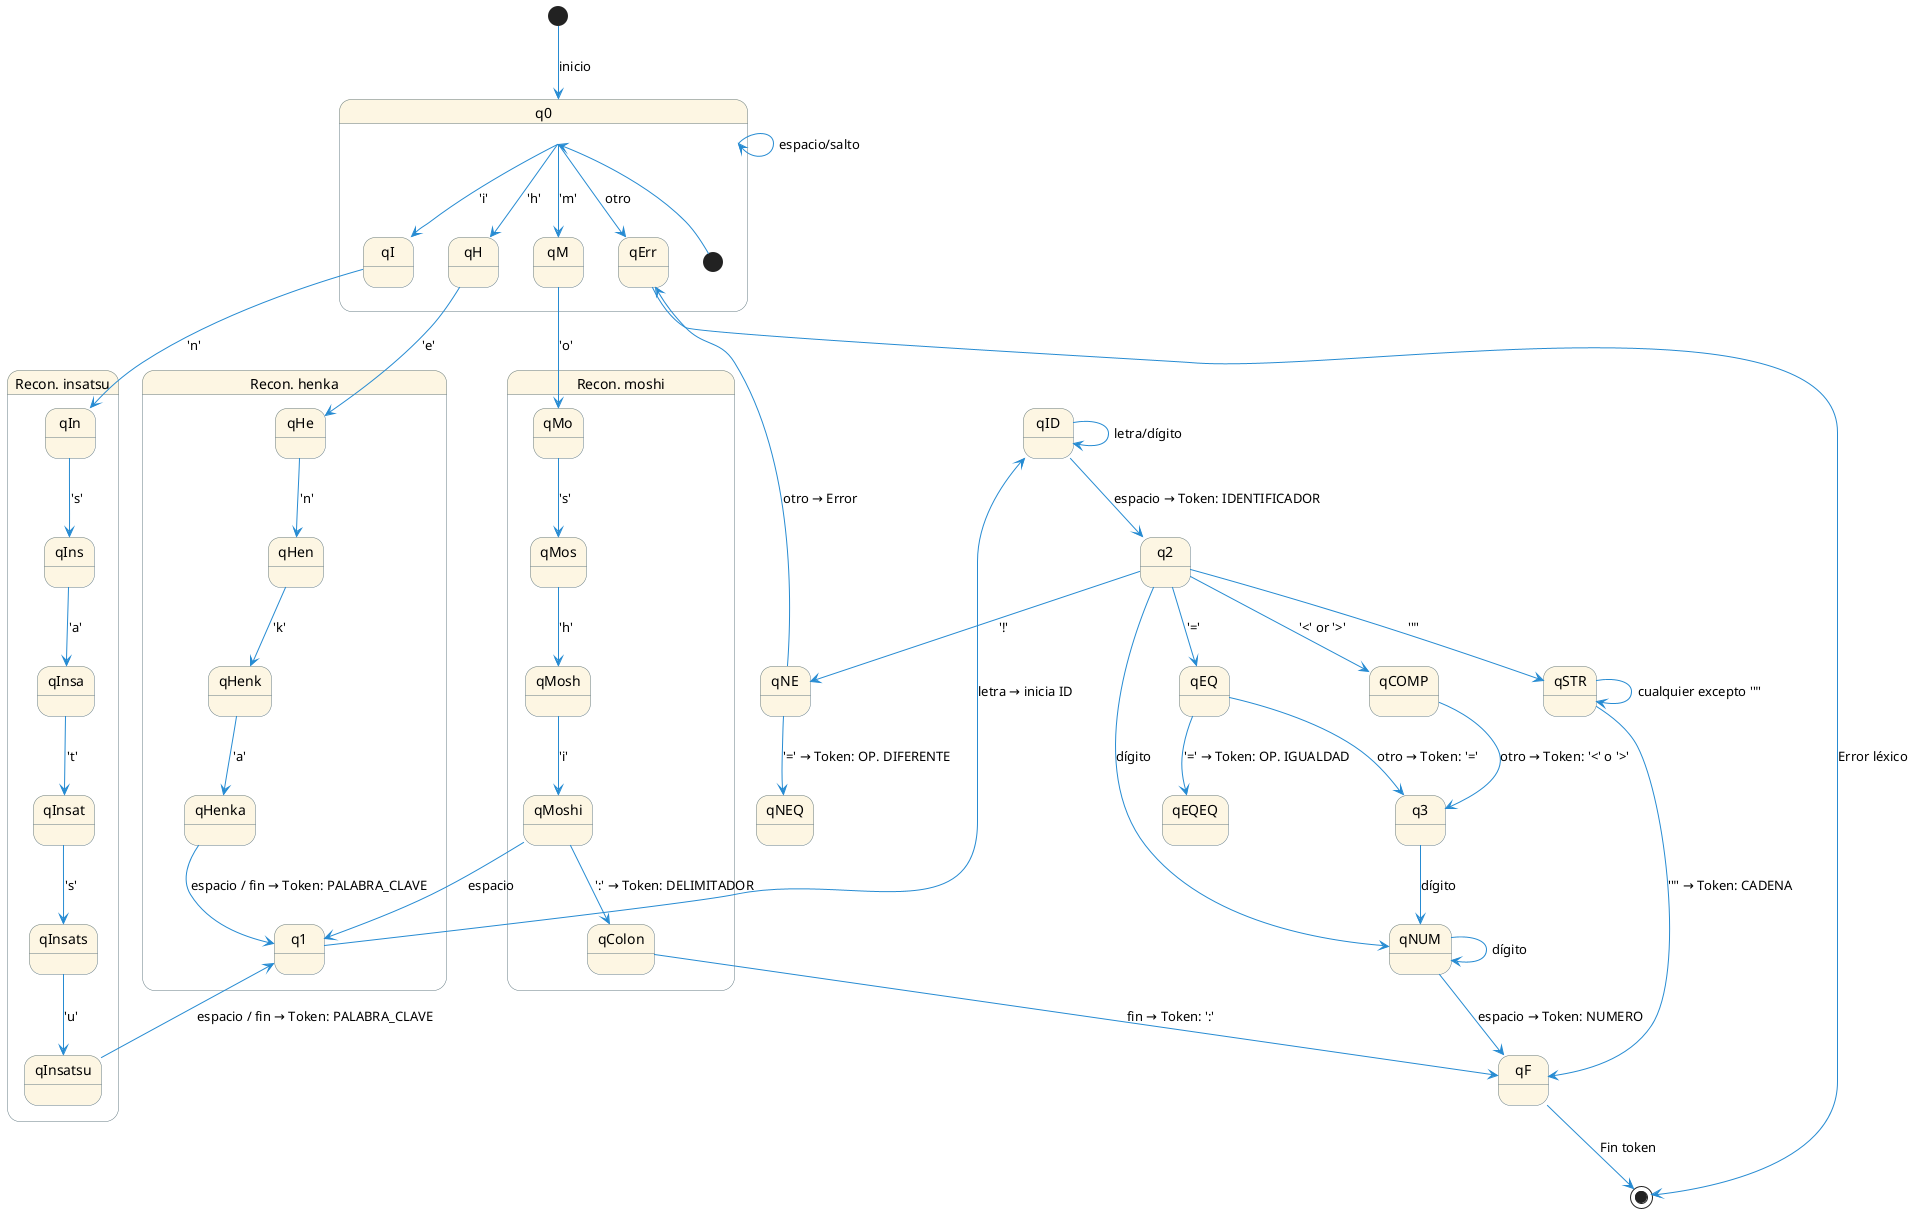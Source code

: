 @startuml DFA_Lenguaje
skinparam state {
  BackgroundColor #fdf6e3
  BorderColor #657b83
  ArrowColor #268bd2
}

[*] --> q0 : inicio

state q0 {
  [*] --> q0
  q0 --> qH : 'h'
  q0 --> qI : 'i'
  q0 --> qM : 'm'
  q0 --> qErr : otro
  q0 --> q0 : espacio/salto
}

state "Recon. henka" as Henka {
  qH --> qHe : 'e'
  qHe --> qHen : 'n'
  qHen --> qHenk : 'k'
  qHenk --> qHenka : 'a'
  qHenka --> q1 : espacio / fin → Token: PALABRA_CLAVE
}

state "Recon. insatsu" as Insatsu {
  qI --> qIn : 'n'
  qIn --> qIns : 's'
  qIns --> qInsa : 'a'
  qInsa --> qInsat : 't'
  qInsat --> qInsats : 's'
  qInsats --> qInsatsu : 'u'
  qInsatsu --> q1 : espacio / fin → Token: PALABRA_CLAVE
}

state "Recon. moshi" as Moshi {
  qM --> qMo : 'o'
  qMo --> qMos : 's'
  qMos --> qMosh : 'h'
  qMosh --> qMoshi : 'i'
  qMoshi --> qColon : ':' → Token: DELIMITADOR
  qMoshi --> q1 : espacio
}

q1 --> qID : letra → inicia ID
qID --> qID : letra/dígito
qID --> q2 : espacio → Token: IDENTIFICADOR

q2 --> qEQ : '='
q2 --> qNE : '!'
q2 --> qCOMP : '<' or '>'
q2 --> qSTR : '"'
q2 --> qNUM : dígito

qEQ --> qEQEQ : '=' → Token: OP. IGUALDAD
qEQ --> q3 : otro → Token: '='

qNE --> qNEQ : '=' → Token: OP. DIFERENTE
qNE --> qErr : otro → Error

qCOMP --> q3 : otro → Token: '<' o '>'

q3 --> qNUM : dígito
qNUM --> qNUM : dígito
qNUM --> qF : espacio → Token: NUMERO

qSTR --> qSTR : cualquier excepto '"'
qSTR --> qF : '"' → Token: CADENA

qColon --> qF : fin → Token: ':'

qErr --> [*] : Error léxico

qF --> [*] : Fin token
@enduml
